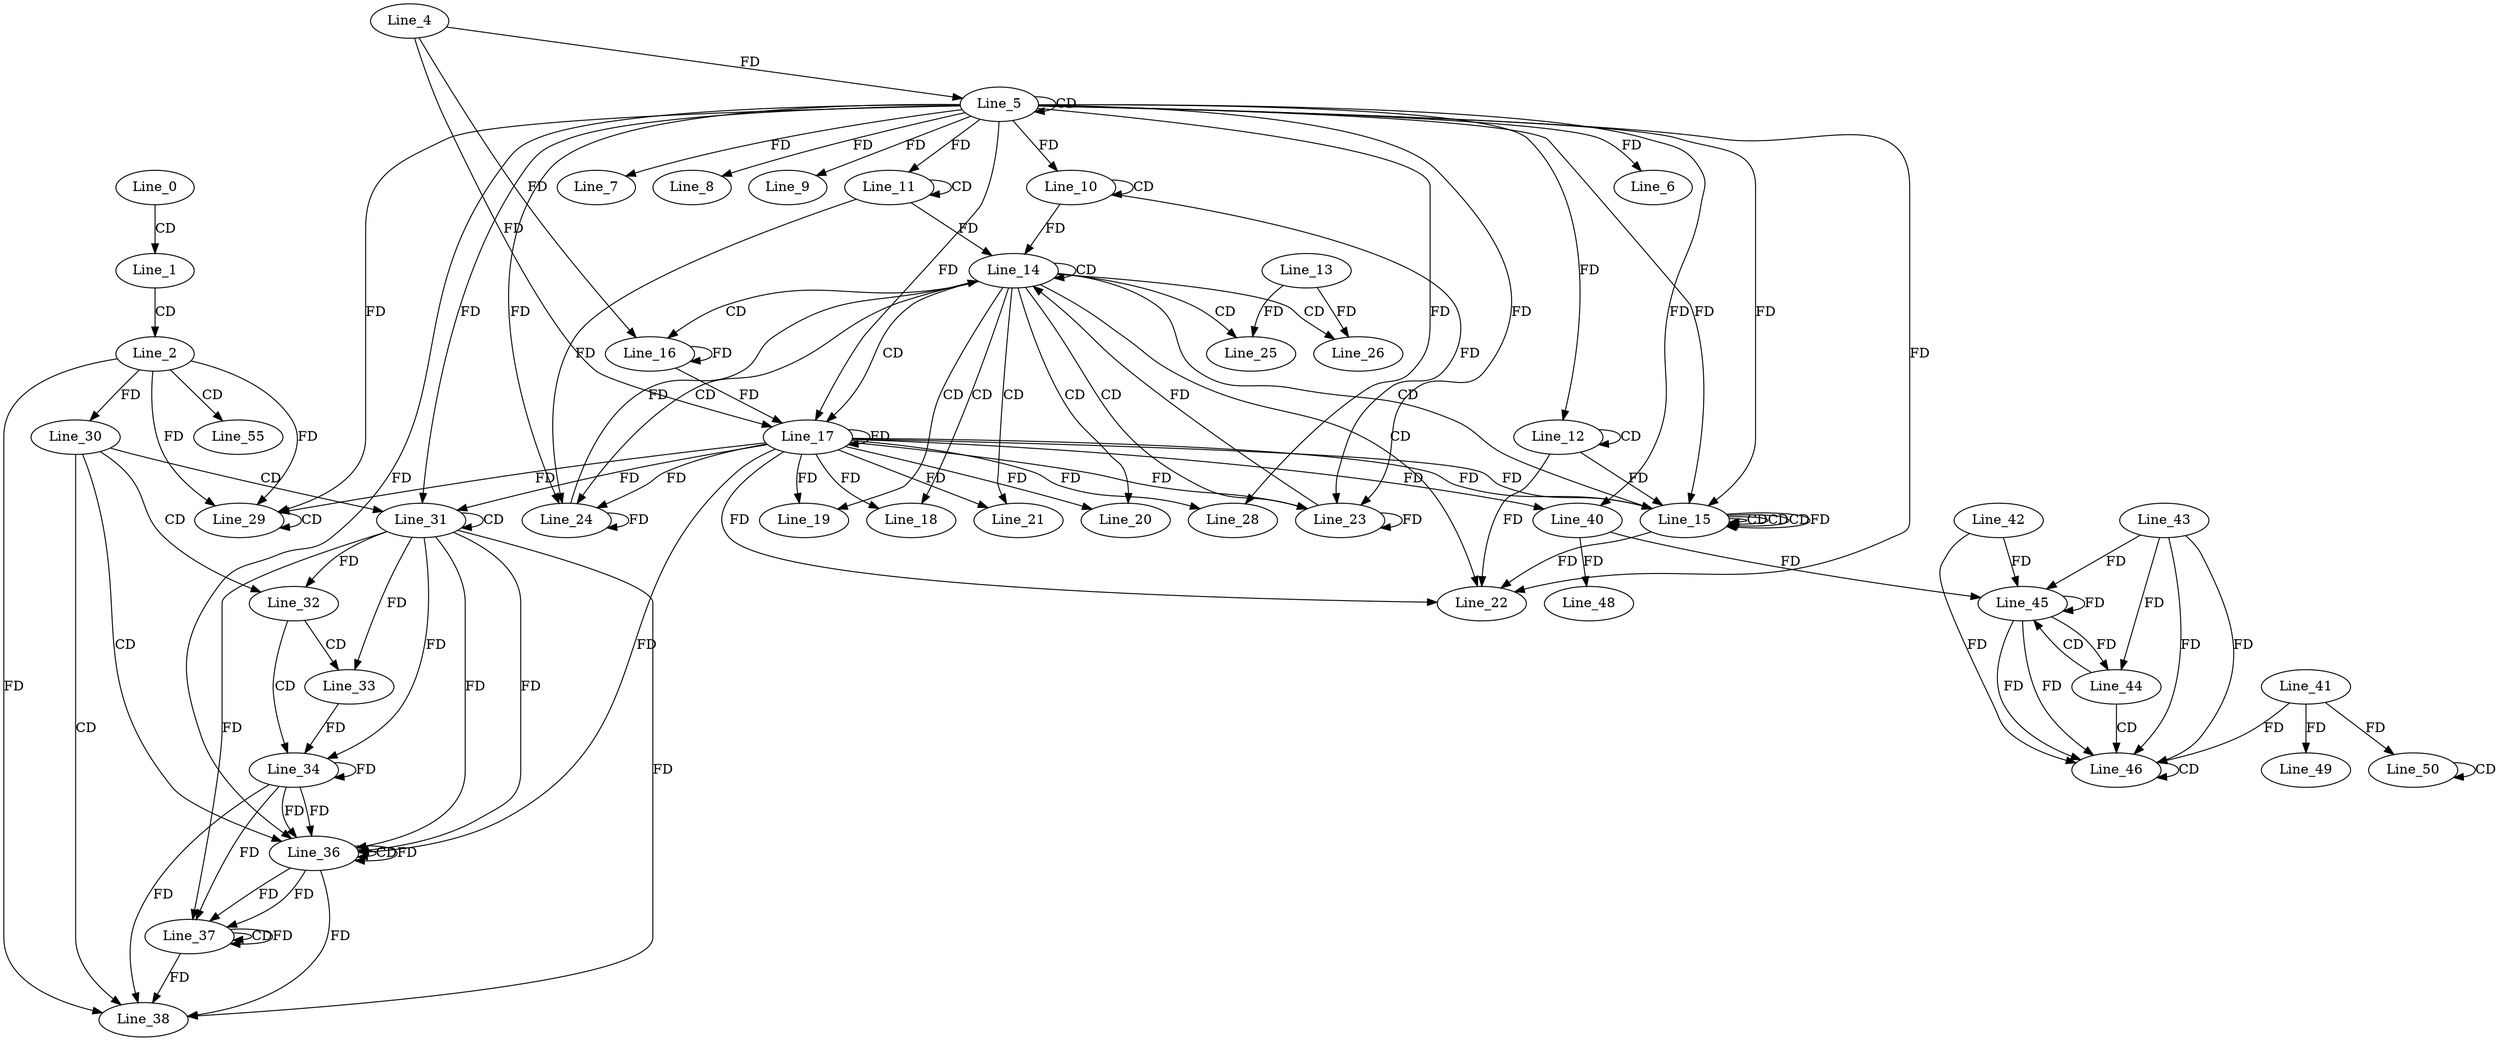 digraph G {
  Line_0;
  Line_1;
  Line_2;
  Line_5;
  Line_5;
  Line_4;
  Line_6;
  Line_7;
  Line_8;
  Line_9;
  Line_10;
  Line_10;
  Line_10;
  Line_11;
  Line_11;
  Line_12;
  Line_12;
  Line_14;
  Line_14;
  Line_14;
  Line_14;
  Line_14;
  Line_15;
  Line_15;
  Line_15;
  Line_15;
  Line_15;
  Line_15;
  Line_16;
  Line_17;
  Line_17;
  Line_18;
  Line_19;
  Line_20;
  Line_21;
  Line_22;
  Line_23;
  Line_23;
  Line_23;
  Line_24;
  Line_24;
  Line_25;
  Line_13;
  Line_26;
  Line_28;
  Line_28;
  Line_29;
  Line_29;
  Line_29;
  Line_30;
  Line_31;
  Line_31;
  Line_32;
  Line_32;
  Line_33;
  Line_33;
  Line_34;
  Line_34;
  Line_36;
  Line_36;
  Line_36;
  Line_37;
  Line_37;
  Line_38;
  Line_40;
  Line_43;
  Line_44;
  Line_45;
  Line_45;
  Line_40;
  Line_42;
  Line_46;
  Line_46;
  Line_41;
  Line_48;
  Line_49;
  Line_50;
  Line_50;
  Line_55;
  Line_0 -> Line_1 [ label="CD" ];
  Line_1 -> Line_2 [ label="CD" ];
  Line_5 -> Line_5 [ label="CD" ];
  Line_4 -> Line_5 [ label="FD" ];
  Line_5 -> Line_6 [ label="FD" ];
  Line_5 -> Line_7 [ label="FD" ];
  Line_5 -> Line_8 [ label="FD" ];
  Line_5 -> Line_9 [ label="FD" ];
  Line_10 -> Line_10 [ label="CD" ];
  Line_5 -> Line_10 [ label="FD" ];
  Line_11 -> Line_11 [ label="CD" ];
  Line_5 -> Line_11 [ label="FD" ];
  Line_12 -> Line_12 [ label="CD" ];
  Line_5 -> Line_12 [ label="FD" ];
  Line_10 -> Line_14 [ label="FD" ];
  Line_14 -> Line_14 [ label="CD" ];
  Line_11 -> Line_14 [ label="FD" ];
  Line_14 -> Line_15 [ label="CD" ];
  Line_15 -> Line_15 [ label="CD" ];
  Line_15 -> Line_15 [ label="CD" ];
  Line_5 -> Line_15 [ label="FD" ];
  Line_15 -> Line_15 [ label="CD" ];
  Line_15 -> Line_15 [ label="FD" ];
  Line_12 -> Line_15 [ label="FD" ];
  Line_5 -> Line_15 [ label="FD" ];
  Line_14 -> Line_16 [ label="CD" ];
  Line_16 -> Line_16 [ label="FD" ];
  Line_4 -> Line_16 [ label="FD" ];
  Line_14 -> Line_17 [ label="CD" ];
  Line_17 -> Line_17 [ label="FD" ];
  Line_5 -> Line_17 [ label="FD" ];
  Line_16 -> Line_17 [ label="FD" ];
  Line_4 -> Line_17 [ label="FD" ];
  Line_14 -> Line_18 [ label="CD" ];
  Line_17 -> Line_18 [ label="FD" ];
  Line_14 -> Line_19 [ label="CD" ];
  Line_17 -> Line_19 [ label="FD" ];
  Line_14 -> Line_20 [ label="CD" ];
  Line_17 -> Line_20 [ label="FD" ];
  Line_14 -> Line_21 [ label="CD" ];
  Line_17 -> Line_21 [ label="FD" ];
  Line_14 -> Line_22 [ label="CD" ];
  Line_17 -> Line_22 [ label="FD" ];
  Line_5 -> Line_22 [ label="FD" ];
  Line_15 -> Line_22 [ label="FD" ];
  Line_12 -> Line_22 [ label="FD" ];
  Line_14 -> Line_23 [ label="CD" ];
  Line_23 -> Line_23 [ label="FD" ];
  Line_10 -> Line_23 [ label="FD" ];
  Line_17 -> Line_23 [ label="FD" ];
  Line_5 -> Line_23 [ label="FD" ];
  Line_14 -> Line_24 [ label="CD" ];
  Line_24 -> Line_24 [ label="FD" ];
  Line_11 -> Line_24 [ label="FD" ];
  Line_17 -> Line_24 [ label="FD" ];
  Line_5 -> Line_24 [ label="FD" ];
  Line_14 -> Line_25 [ label="CD" ];
  Line_13 -> Line_25 [ label="FD" ];
  Line_14 -> Line_26 [ label="CD" ];
  Line_13 -> Line_26 [ label="FD" ];
  Line_17 -> Line_28 [ label="FD" ];
  Line_5 -> Line_28 [ label="FD" ];
  Line_2 -> Line_29 [ label="FD" ];
  Line_29 -> Line_29 [ label="CD" ];
  Line_2 -> Line_29 [ label="FD" ];
  Line_17 -> Line_29 [ label="FD" ];
  Line_5 -> Line_29 [ label="FD" ];
  Line_2 -> Line_30 [ label="FD" ];
  Line_30 -> Line_31 [ label="CD" ];
  Line_31 -> Line_31 [ label="CD" ];
  Line_17 -> Line_31 [ label="FD" ];
  Line_5 -> Line_31 [ label="FD" ];
  Line_30 -> Line_32 [ label="CD" ];
  Line_31 -> Line_32 [ label="FD" ];
  Line_32 -> Line_33 [ label="CD" ];
  Line_31 -> Line_33 [ label="FD" ];
  Line_32 -> Line_34 [ label="CD" ];
  Line_31 -> Line_34 [ label="FD" ];
  Line_34 -> Line_34 [ label="FD" ];
  Line_33 -> Line_34 [ label="FD" ];
  Line_30 -> Line_36 [ label="CD" ];
  Line_31 -> Line_36 [ label="FD" ];
  Line_34 -> Line_36 [ label="FD" ];
  Line_36 -> Line_36 [ label="CD" ];
  Line_31 -> Line_36 [ label="FD" ];
  Line_34 -> Line_36 [ label="FD" ];
  Line_36 -> Line_36 [ label="FD" ];
  Line_17 -> Line_36 [ label="FD" ];
  Line_5 -> Line_36 [ label="FD" ];
  Line_36 -> Line_37 [ label="FD" ];
  Line_37 -> Line_37 [ label="CD" ];
  Line_31 -> Line_37 [ label="FD" ];
  Line_34 -> Line_37 [ label="FD" ];
  Line_36 -> Line_37 [ label="FD" ];
  Line_37 -> Line_37 [ label="FD" ];
  Line_30 -> Line_38 [ label="CD" ];
  Line_2 -> Line_38 [ label="FD" ];
  Line_31 -> Line_38 [ label="FD" ];
  Line_34 -> Line_38 [ label="FD" ];
  Line_36 -> Line_38 [ label="FD" ];
  Line_37 -> Line_38 [ label="FD" ];
  Line_17 -> Line_40 [ label="FD" ];
  Line_5 -> Line_40 [ label="FD" ];
  Line_43 -> Line_44 [ label="FD" ];
  Line_44 -> Line_45 [ label="CD" ];
  Line_45 -> Line_45 [ label="FD" ];
  Line_43 -> Line_45 [ label="FD" ];
  Line_40 -> Line_45 [ label="FD" ];
  Line_42 -> Line_45 [ label="FD" ];
  Line_44 -> Line_46 [ label="CD" ];
  Line_45 -> Line_46 [ label="FD" ];
  Line_43 -> Line_46 [ label="FD" ];
  Line_46 -> Line_46 [ label="CD" ];
  Line_41 -> Line_46 [ label="FD" ];
  Line_42 -> Line_46 [ label="FD" ];
  Line_45 -> Line_46 [ label="FD" ];
  Line_43 -> Line_46 [ label="FD" ];
  Line_40 -> Line_48 [ label="FD" ];
  Line_41 -> Line_49 [ label="FD" ];
  Line_50 -> Line_50 [ label="CD" ];
  Line_41 -> Line_50 [ label="FD" ];
  Line_2 -> Line_55 [ label="CD" ];
  Line_23 -> Line_14 [ label="FD" ];
  Line_24 -> Line_14 [ label="FD" ];
  Line_17 -> Line_15 [ label="FD" ];
  Line_17 -> Line_15 [ label="FD" ];
  Line_45 -> Line_44 [ label="FD" ];
}
